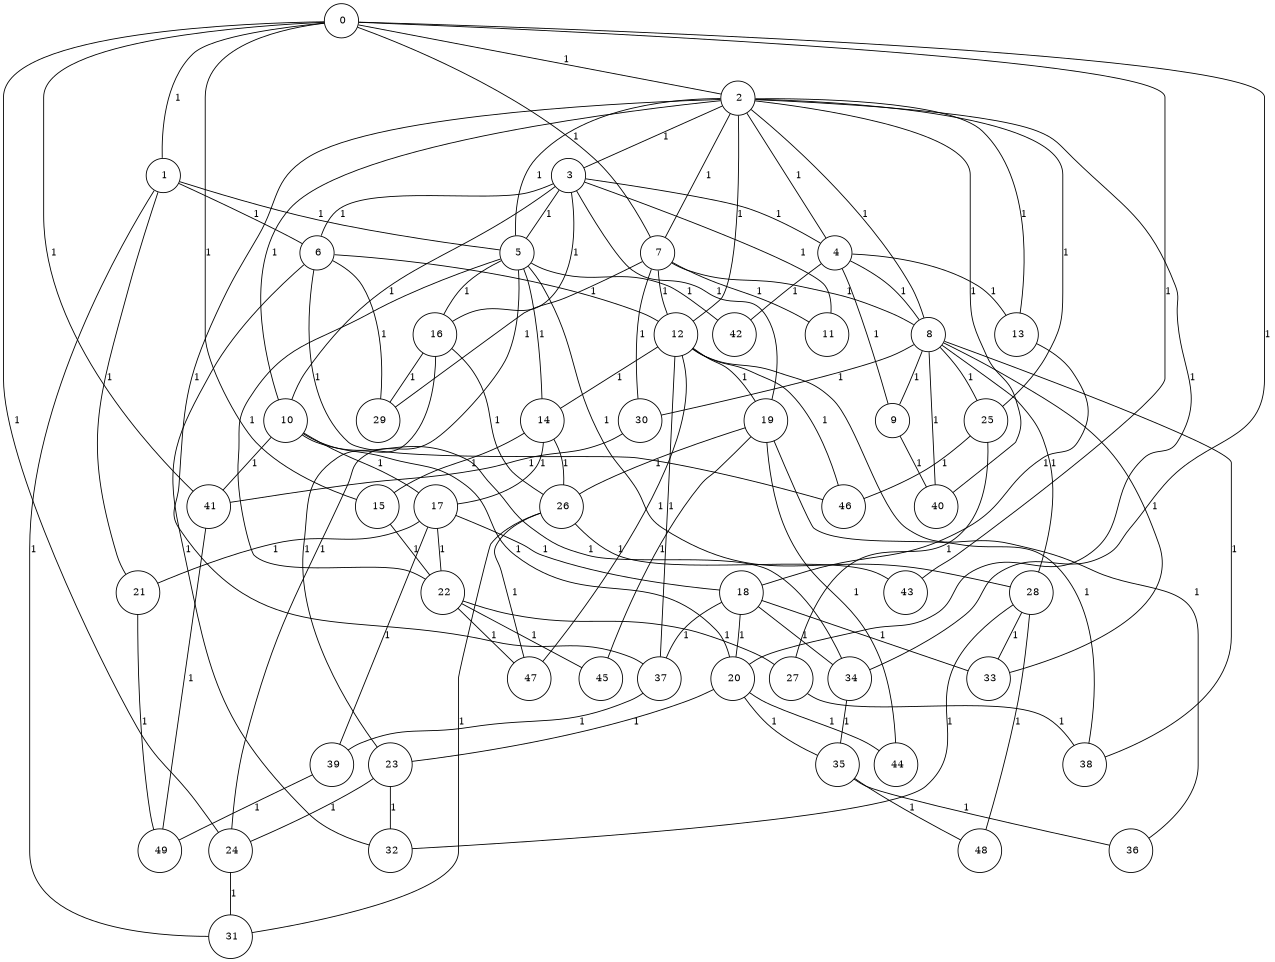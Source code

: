 graph G {
size="8.5,11;"
ratio = "expand;"
fixedsize="true;"
overlap="scale;"
node[shape=circle,width=.12,hight=.12,fontsize=12]
edge[fontsize=12]

0[label=" 0" color=black, pos="1.6681753,2.1853229!"];
1[label=" 1" color=black, pos="2.2329506,2.4265411!"];
2[label=" 2" color=black, pos="2.4618899,1.1077383!"];
3[label=" 3" color=black, pos="2.2761905,1.2997752!"];
4[label=" 4" color=black, pos="2.9945096,2.9436006!"];
5[label=" 5" color=black, pos="1.2914753,0.92389464!"];
6[label=" 6" color=black, pos="0.17303554,0.46538936!"];
7[label=" 7" color=black, pos="2.2584132,0.035847698!"];
8[label=" 8" color=black, pos="1.0989663,1.0688135!"];
9[label=" 9" color=black, pos="2.375564,1.9267491!"];
10[label=" 10" color=black, pos="0.37759663,0.30996092!"];
11[label=" 11" color=black, pos="1.0093524,0.60563698!"];
12[label=" 12" color=black, pos="2.8313229,0.52645028!"];
13[label=" 13" color=black, pos="1.2442772,2.5395486!"];
14[label=" 14" color=black, pos="0.83534571,2.881521!"];
15[label=" 15" color=black, pos="0.16959214,0.020347432!"];
16[label=" 16" color=black, pos="1.1385393,0.60047542!"];
17[label=" 17" color=black, pos="0.58451555,0.35155718!"];
18[label=" 18" color=black, pos="0.56171184,0.61589928!"];
19[label=" 19" color=black, pos="1.2712542,2.5749262!"];
20[label=" 20" color=black, pos="1.7707738,2.2253753!"];
21[label=" 21" color=black, pos="0.55172143,1.4323638!"];
22[label=" 22" color=black, pos="2.7698618,2.4808261!"];
23[label=" 23" color=black, pos="1.2312534,2.2080124!"];
24[label=" 24" color=black, pos="1.5903345,1.883896!"];
25[label=" 25" color=black, pos="1.3357123,0.13696218!"];
26[label=" 26" color=black, pos="0.89697126,2.4684884!"];
27[label=" 27" color=black, pos="0.97439771,2.2708026!"];
28[label=" 28" color=black, pos="1.1447911,0.76022254!"];
29[label=" 29" color=black, pos="0.26110167,0.083579706!"];
30[label=" 30" color=black, pos="0.50647108,2.9704174!"];
31[label=" 31" color=black, pos="0.065579279,2.1075172!"];
32[label=" 32" color=black, pos="0.98691755,2.8307638!"];
33[label=" 33" color=black, pos="2.2268664,1.220054!"];
34[label=" 34" color=black, pos="0.72058739,2.2920631!"];
35[label=" 35" color=black, pos="2.7319569,2.4401566!"];
36[label=" 36" color=black, pos="1.0590435,0.57326064!"];
37[label=" 37" color=black, pos="0.3929655,1.3511086!"];
38[label=" 38" color=black, pos="0.22124612,1.6371611!"];
39[label=" 39" color=black, pos="1.4999557,0.94273915!"];
40[label=" 40" color=black, pos="1.7360915,1.8095031!"];
41[label=" 41" color=black, pos="1.7412288,2.0867955!"];
42[label=" 42" color=black, pos="2.7180994,0.15680132!"];
43[label=" 43" color=black, pos="1.9417242,1.3268044!"];
44[label=" 44" color=black, pos="0.79733712,2.3209128!"];
45[label=" 45" color=black, pos="2.5569054,1.0897392!"];
46[label=" 46" color=black, pos="2.9935474,1.0649769!"];
47[label=" 47" color=black, pos="2.4715786,2.9803764!"];
48[label=" 48" color=black, pos="1.781219,0.17062797!"];
49[label=" 49" color=black, pos="0.81943651,2.984264!"];
0--1[label="1"]
0--2[label="1"]
0--7[label="1"]
0--15[label="1"]
0--24[label="1"]
0--34[label="1"]
0--41[label="1"]
0--43[label="1"]
1--5[label="1"]
1--6[label="1"]
1--21[label="1"]
1--31[label="1"]
2--3[label="1"]
2--4[label="1"]
2--5[label="1"]
2--7[label="1"]
2--8[label="1"]
2--10[label="1"]
2--12[label="1"]
2--13[label="1"]
2--20[label="1"]
2--25[label="1"]
2--37[label="1"]
2--40[label="1"]
3--4[label="1"]
3--5[label="1"]
3--6[label="1"]
3--10[label="1"]
3--11[label="1"]
3--16[label="1"]
3--19[label="1"]
4--8[label="1"]
4--9[label="1"]
4--13[label="1"]
4--42[label="1"]
5--14[label="1"]
5--16[label="1"]
5--22[label="1"]
5--24[label="1"]
5--28[label="1"]
5--42[label="1"]
6--12[label="1"]
6--29[label="1"]
6--32[label="1"]
6--46[label="1"]
7--8[label="1"]
7--11[label="1"]
7--12[label="1"]
7--29[label="1"]
7--30[label="1"]
8--9[label="1"]
8--25[label="1"]
8--28[label="1"]
8--30[label="1"]
8--33[label="1"]
8--38[label="1"]
8--40[label="1"]
9--40[label="1"]
10--17[label="1"]
10--20[label="1"]
10--34[label="1"]
10--41[label="1"]
12--14[label="1"]
12--19[label="1"]
12--36[label="1"]
12--37[label="1"]
12--46[label="1"]
12--47[label="1"]
13--18[label="1"]
14--15[label="1"]
14--17[label="1"]
14--26[label="1"]
15--22[label="1"]
16--23[label="1"]
16--26[label="1"]
16--29[label="1"]
17--18[label="1"]
17--21[label="1"]
17--22[label="1"]
17--39[label="1"]
18--20[label="1"]
18--33[label="1"]
18--34[label="1"]
18--37[label="1"]
19--26[label="1"]
19--38[label="1"]
19--44[label="1"]
19--45[label="1"]
20--23[label="1"]
20--35[label="1"]
20--44[label="1"]
21--49[label="1"]
22--27[label="1"]
22--45[label="1"]
22--47[label="1"]
23--24[label="1"]
23--32[label="1"]
24--31[label="1"]
25--27[label="1"]
25--46[label="1"]
26--31[label="1"]
26--43[label="1"]
26--47[label="1"]
27--38[label="1"]
28--32[label="1"]
28--33[label="1"]
28--48[label="1"]
30--41[label="1"]
34--35[label="1"]
35--36[label="1"]
35--48[label="1"]
37--39[label="1"]
39--49[label="1"]
41--49[label="1"]

}
